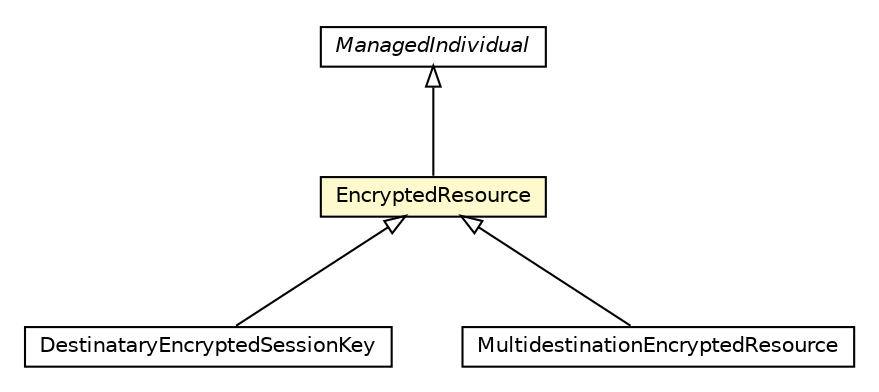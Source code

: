 #!/usr/local/bin/dot
#
# Class diagram 
# Generated by UMLGraph version R5_6-24-gf6e263 (http://www.umlgraph.org/)
#

digraph G {
	edge [fontname="Helvetica",fontsize=10,labelfontname="Helvetica",labelfontsize=10];
	node [fontname="Helvetica",fontsize=10,shape=plaintext];
	nodesep=0.25;
	ranksep=0.5;
	// org.universAAL.middleware.owl.ManagedIndividual
	c3726594 [label=<<table title="org.universAAL.middleware.owl.ManagedIndividual" border="0" cellborder="1" cellspacing="0" cellpadding="2" port="p" href="../../middleware/owl/ManagedIndividual.html">
		<tr><td><table border="0" cellspacing="0" cellpadding="1">
<tr><td align="center" balign="center"><font face="Helvetica-Oblique"> ManagedIndividual </font></td></tr>
		</table></td></tr>
		</table>>, URL="../../middleware/owl/ManagedIndividual.html", fontname="Helvetica", fontcolor="black", fontsize=10.0];
	// org.universAAL.ontology.cryptographic.DestinataryEncryptedSessionKey
	c3727586 [label=<<table title="org.universAAL.ontology.cryptographic.DestinataryEncryptedSessionKey" border="0" cellborder="1" cellspacing="0" cellpadding="2" port="p" href="./DestinataryEncryptedSessionKey.html">
		<tr><td><table border="0" cellspacing="0" cellpadding="1">
<tr><td align="center" balign="center"> DestinataryEncryptedSessionKey </td></tr>
		</table></td></tr>
		</table>>, URL="./DestinataryEncryptedSessionKey.html", fontname="Helvetica", fontcolor="black", fontsize=10.0];
	// org.universAAL.ontology.cryptographic.EncryptedResource
	c3727602 [label=<<table title="org.universAAL.ontology.cryptographic.EncryptedResource" border="0" cellborder="1" cellspacing="0" cellpadding="2" port="p" bgcolor="lemonChiffon" href="./EncryptedResource.html">
		<tr><td><table border="0" cellspacing="0" cellpadding="1">
<tr><td align="center" balign="center"> EncryptedResource </td></tr>
		</table></td></tr>
		</table>>, URL="./EncryptedResource.html", fontname="Helvetica", fontcolor="black", fontsize=10.0];
	// org.universAAL.ontology.cryptographic.MultidestinationEncryptedResource
	c3727604 [label=<<table title="org.universAAL.ontology.cryptographic.MultidestinationEncryptedResource" border="0" cellborder="1" cellspacing="0" cellpadding="2" port="p" href="./MultidestinationEncryptedResource.html">
		<tr><td><table border="0" cellspacing="0" cellpadding="1">
<tr><td align="center" balign="center"> MultidestinationEncryptedResource </td></tr>
		</table></td></tr>
		</table>>, URL="./MultidestinationEncryptedResource.html", fontname="Helvetica", fontcolor="black", fontsize=10.0];
	//org.universAAL.ontology.cryptographic.DestinataryEncryptedSessionKey extends org.universAAL.ontology.cryptographic.EncryptedResource
	c3727602:p -> c3727586:p [dir=back,arrowtail=empty];
	//org.universAAL.ontology.cryptographic.EncryptedResource extends org.universAAL.middleware.owl.ManagedIndividual
	c3726594:p -> c3727602:p [dir=back,arrowtail=empty];
	//org.universAAL.ontology.cryptographic.MultidestinationEncryptedResource extends org.universAAL.ontology.cryptographic.EncryptedResource
	c3727602:p -> c3727604:p [dir=back,arrowtail=empty];
}

